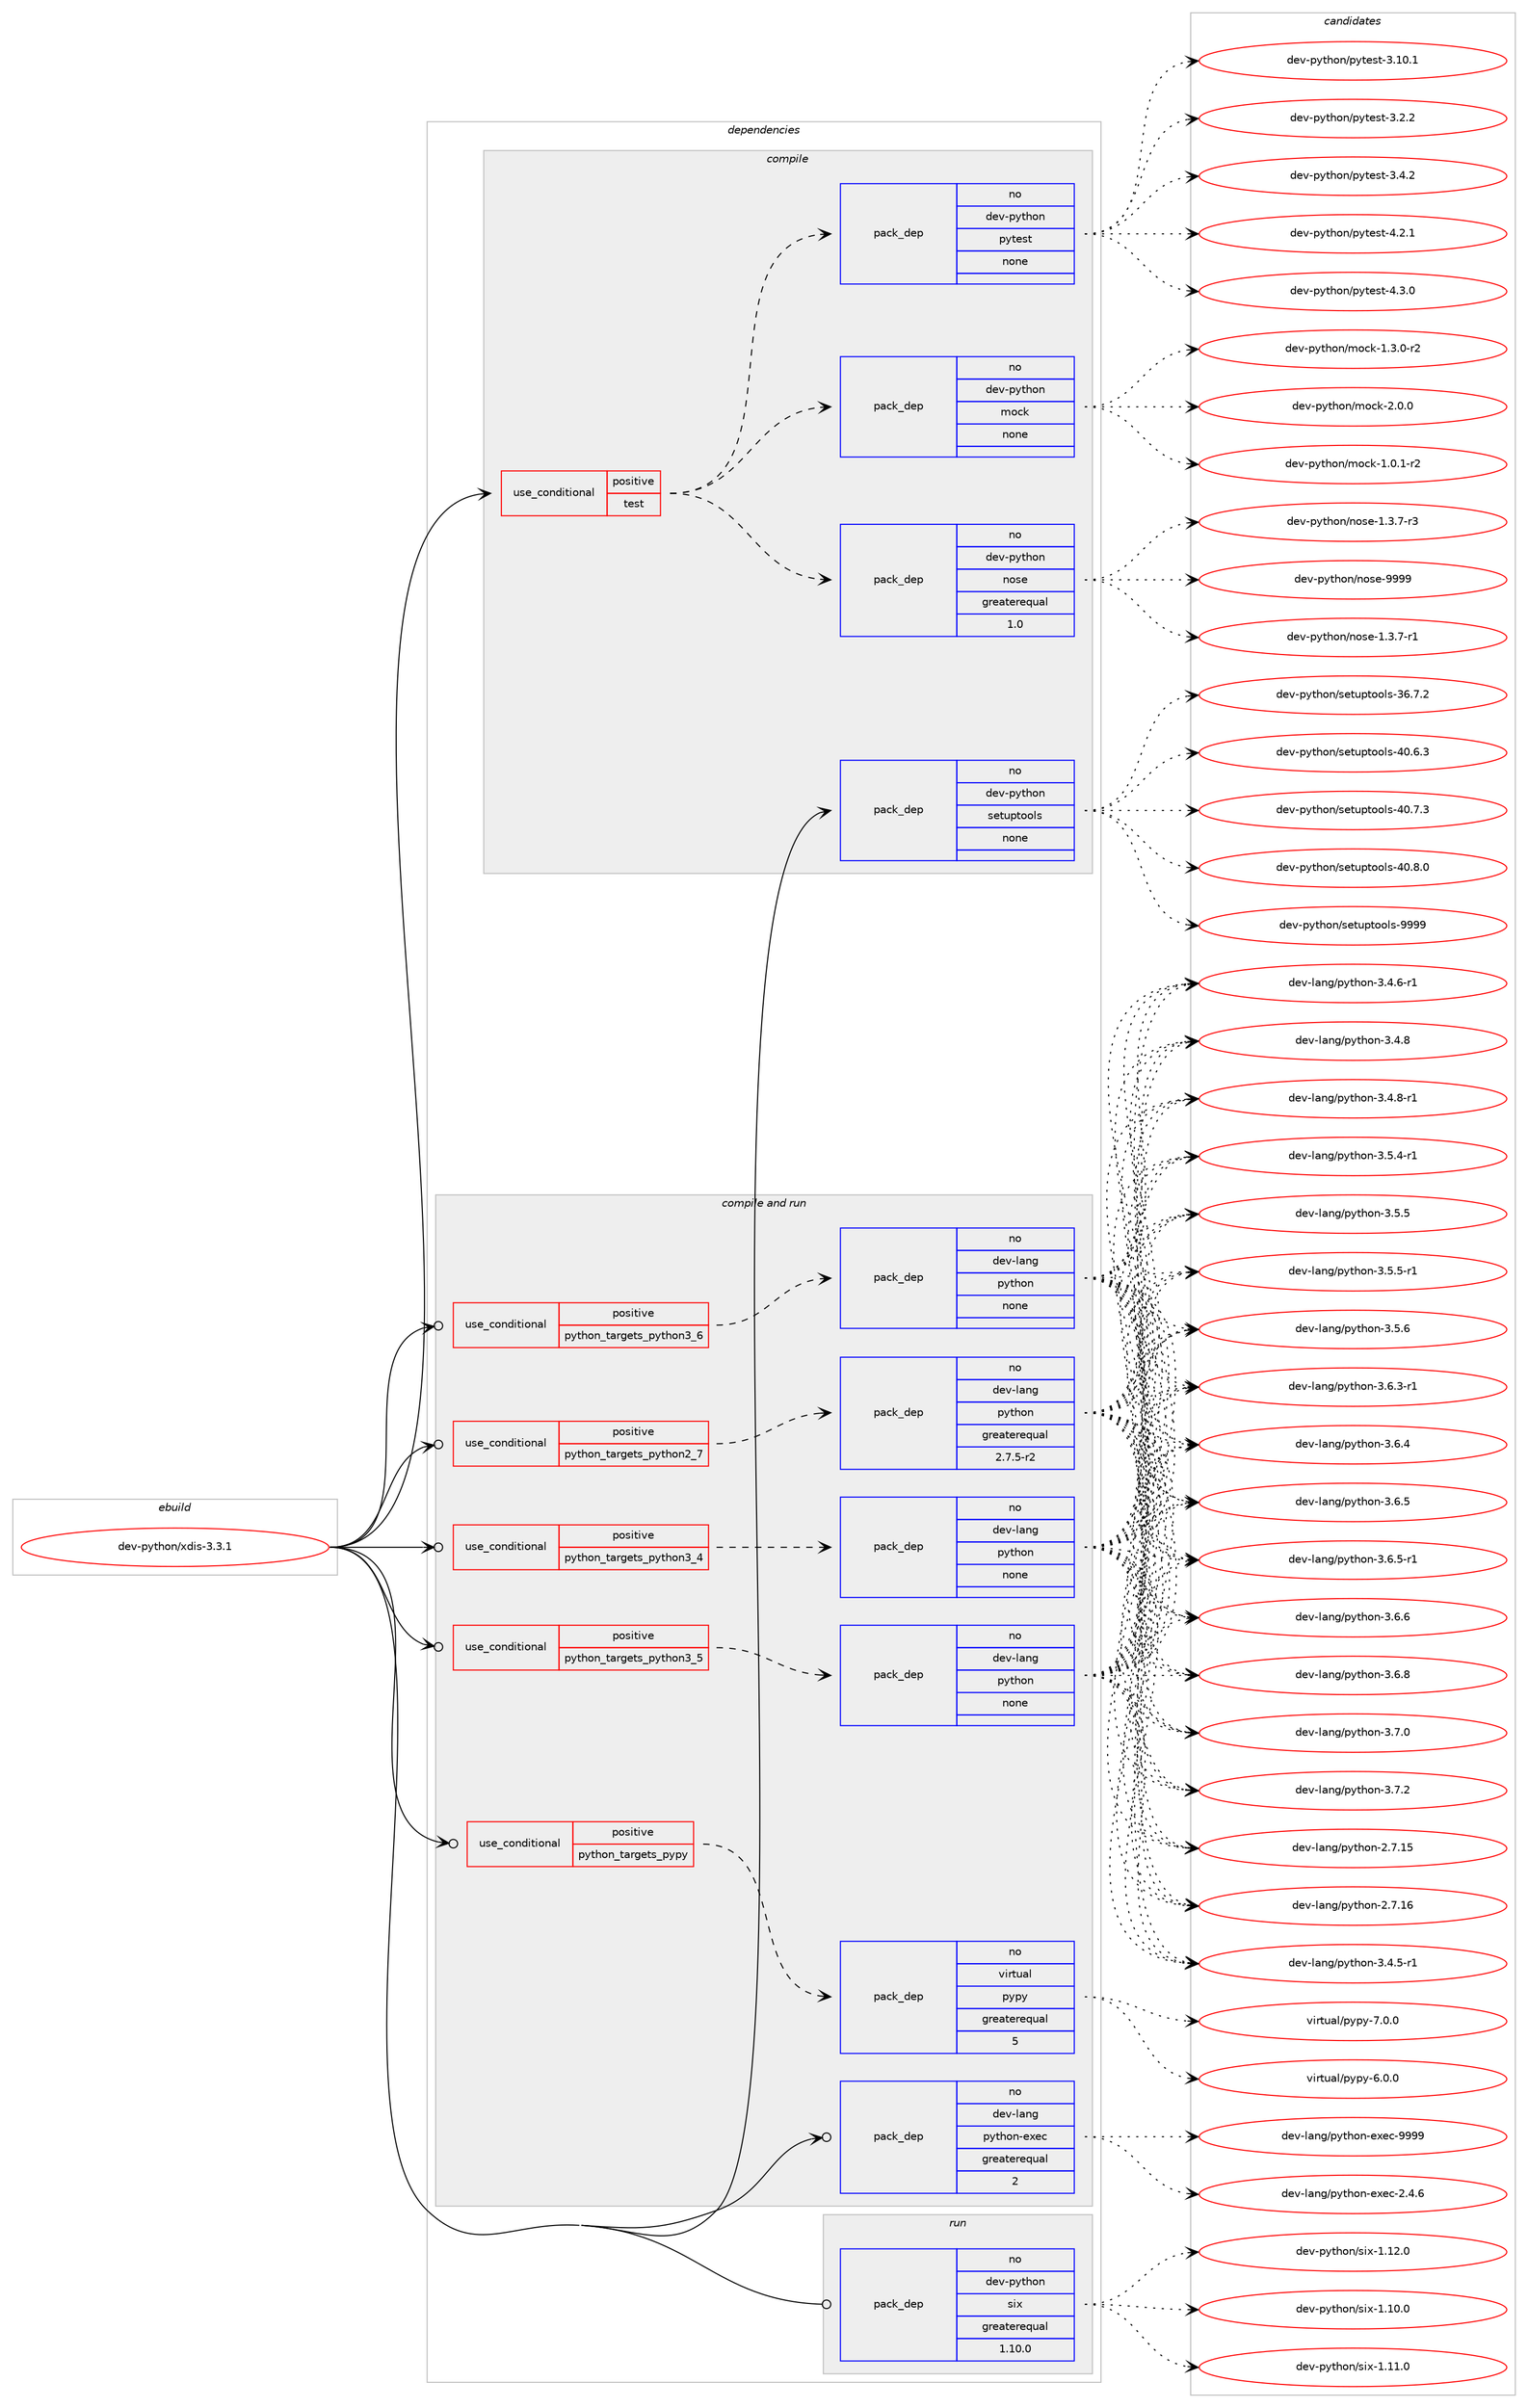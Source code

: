 digraph prolog {

# *************
# Graph options
# *************

newrank=true;
concentrate=true;
compound=true;
graph [rankdir=LR,fontname=Helvetica,fontsize=10,ranksep=1.5];#, ranksep=2.5, nodesep=0.2];
edge  [arrowhead=vee];
node  [fontname=Helvetica,fontsize=10];

# **********
# The ebuild
# **********

subgraph cluster_leftcol {
color=gray;
rank=same;
label=<<i>ebuild</i>>;
id [label="dev-python/xdis-3.3.1", color=red, width=4, href="../dev-python/xdis-3.3.1.svg"];
}

# ****************
# The dependencies
# ****************

subgraph cluster_midcol {
color=gray;
label=<<i>dependencies</i>>;
subgraph cluster_compile {
fillcolor="#eeeeee";
style=filled;
label=<<i>compile</i>>;
subgraph cond387055 {
dependency1448618 [label=<<TABLE BORDER="0" CELLBORDER="1" CELLSPACING="0" CELLPADDING="4"><TR><TD ROWSPAN="3" CELLPADDING="10">use_conditional</TD></TR><TR><TD>positive</TD></TR><TR><TD>test</TD></TR></TABLE>>, shape=none, color=red];
subgraph pack1038193 {
dependency1448619 [label=<<TABLE BORDER="0" CELLBORDER="1" CELLSPACING="0" CELLPADDING="4" WIDTH="220"><TR><TD ROWSPAN="6" CELLPADDING="30">pack_dep</TD></TR><TR><TD WIDTH="110">no</TD></TR><TR><TD>dev-python</TD></TR><TR><TD>nose</TD></TR><TR><TD>greaterequal</TD></TR><TR><TD>1.0</TD></TR></TABLE>>, shape=none, color=blue];
}
dependency1448618:e -> dependency1448619:w [weight=20,style="dashed",arrowhead="vee"];
subgraph pack1038194 {
dependency1448620 [label=<<TABLE BORDER="0" CELLBORDER="1" CELLSPACING="0" CELLPADDING="4" WIDTH="220"><TR><TD ROWSPAN="6" CELLPADDING="30">pack_dep</TD></TR><TR><TD WIDTH="110">no</TD></TR><TR><TD>dev-python</TD></TR><TR><TD>mock</TD></TR><TR><TD>none</TD></TR><TR><TD></TD></TR></TABLE>>, shape=none, color=blue];
}
dependency1448618:e -> dependency1448620:w [weight=20,style="dashed",arrowhead="vee"];
subgraph pack1038195 {
dependency1448621 [label=<<TABLE BORDER="0" CELLBORDER="1" CELLSPACING="0" CELLPADDING="4" WIDTH="220"><TR><TD ROWSPAN="6" CELLPADDING="30">pack_dep</TD></TR><TR><TD WIDTH="110">no</TD></TR><TR><TD>dev-python</TD></TR><TR><TD>pytest</TD></TR><TR><TD>none</TD></TR><TR><TD></TD></TR></TABLE>>, shape=none, color=blue];
}
dependency1448618:e -> dependency1448621:w [weight=20,style="dashed",arrowhead="vee"];
}
id:e -> dependency1448618:w [weight=20,style="solid",arrowhead="vee"];
subgraph pack1038196 {
dependency1448622 [label=<<TABLE BORDER="0" CELLBORDER="1" CELLSPACING="0" CELLPADDING="4" WIDTH="220"><TR><TD ROWSPAN="6" CELLPADDING="30">pack_dep</TD></TR><TR><TD WIDTH="110">no</TD></TR><TR><TD>dev-python</TD></TR><TR><TD>setuptools</TD></TR><TR><TD>none</TD></TR><TR><TD></TD></TR></TABLE>>, shape=none, color=blue];
}
id:e -> dependency1448622:w [weight=20,style="solid",arrowhead="vee"];
}
subgraph cluster_compileandrun {
fillcolor="#eeeeee";
style=filled;
label=<<i>compile and run</i>>;
subgraph cond387056 {
dependency1448623 [label=<<TABLE BORDER="0" CELLBORDER="1" CELLSPACING="0" CELLPADDING="4"><TR><TD ROWSPAN="3" CELLPADDING="10">use_conditional</TD></TR><TR><TD>positive</TD></TR><TR><TD>python_targets_pypy</TD></TR></TABLE>>, shape=none, color=red];
subgraph pack1038197 {
dependency1448624 [label=<<TABLE BORDER="0" CELLBORDER="1" CELLSPACING="0" CELLPADDING="4" WIDTH="220"><TR><TD ROWSPAN="6" CELLPADDING="30">pack_dep</TD></TR><TR><TD WIDTH="110">no</TD></TR><TR><TD>virtual</TD></TR><TR><TD>pypy</TD></TR><TR><TD>greaterequal</TD></TR><TR><TD>5</TD></TR></TABLE>>, shape=none, color=blue];
}
dependency1448623:e -> dependency1448624:w [weight=20,style="dashed",arrowhead="vee"];
}
id:e -> dependency1448623:w [weight=20,style="solid",arrowhead="odotvee"];
subgraph cond387057 {
dependency1448625 [label=<<TABLE BORDER="0" CELLBORDER="1" CELLSPACING="0" CELLPADDING="4"><TR><TD ROWSPAN="3" CELLPADDING="10">use_conditional</TD></TR><TR><TD>positive</TD></TR><TR><TD>python_targets_python2_7</TD></TR></TABLE>>, shape=none, color=red];
subgraph pack1038198 {
dependency1448626 [label=<<TABLE BORDER="0" CELLBORDER="1" CELLSPACING="0" CELLPADDING="4" WIDTH="220"><TR><TD ROWSPAN="6" CELLPADDING="30">pack_dep</TD></TR><TR><TD WIDTH="110">no</TD></TR><TR><TD>dev-lang</TD></TR><TR><TD>python</TD></TR><TR><TD>greaterequal</TD></TR><TR><TD>2.7.5-r2</TD></TR></TABLE>>, shape=none, color=blue];
}
dependency1448625:e -> dependency1448626:w [weight=20,style="dashed",arrowhead="vee"];
}
id:e -> dependency1448625:w [weight=20,style="solid",arrowhead="odotvee"];
subgraph cond387058 {
dependency1448627 [label=<<TABLE BORDER="0" CELLBORDER="1" CELLSPACING="0" CELLPADDING="4"><TR><TD ROWSPAN="3" CELLPADDING="10">use_conditional</TD></TR><TR><TD>positive</TD></TR><TR><TD>python_targets_python3_4</TD></TR></TABLE>>, shape=none, color=red];
subgraph pack1038199 {
dependency1448628 [label=<<TABLE BORDER="0" CELLBORDER="1" CELLSPACING="0" CELLPADDING="4" WIDTH="220"><TR><TD ROWSPAN="6" CELLPADDING="30">pack_dep</TD></TR><TR><TD WIDTH="110">no</TD></TR><TR><TD>dev-lang</TD></TR><TR><TD>python</TD></TR><TR><TD>none</TD></TR><TR><TD></TD></TR></TABLE>>, shape=none, color=blue];
}
dependency1448627:e -> dependency1448628:w [weight=20,style="dashed",arrowhead="vee"];
}
id:e -> dependency1448627:w [weight=20,style="solid",arrowhead="odotvee"];
subgraph cond387059 {
dependency1448629 [label=<<TABLE BORDER="0" CELLBORDER="1" CELLSPACING="0" CELLPADDING="4"><TR><TD ROWSPAN="3" CELLPADDING="10">use_conditional</TD></TR><TR><TD>positive</TD></TR><TR><TD>python_targets_python3_5</TD></TR></TABLE>>, shape=none, color=red];
subgraph pack1038200 {
dependency1448630 [label=<<TABLE BORDER="0" CELLBORDER="1" CELLSPACING="0" CELLPADDING="4" WIDTH="220"><TR><TD ROWSPAN="6" CELLPADDING="30">pack_dep</TD></TR><TR><TD WIDTH="110">no</TD></TR><TR><TD>dev-lang</TD></TR><TR><TD>python</TD></TR><TR><TD>none</TD></TR><TR><TD></TD></TR></TABLE>>, shape=none, color=blue];
}
dependency1448629:e -> dependency1448630:w [weight=20,style="dashed",arrowhead="vee"];
}
id:e -> dependency1448629:w [weight=20,style="solid",arrowhead="odotvee"];
subgraph cond387060 {
dependency1448631 [label=<<TABLE BORDER="0" CELLBORDER="1" CELLSPACING="0" CELLPADDING="4"><TR><TD ROWSPAN="3" CELLPADDING="10">use_conditional</TD></TR><TR><TD>positive</TD></TR><TR><TD>python_targets_python3_6</TD></TR></TABLE>>, shape=none, color=red];
subgraph pack1038201 {
dependency1448632 [label=<<TABLE BORDER="0" CELLBORDER="1" CELLSPACING="0" CELLPADDING="4" WIDTH="220"><TR><TD ROWSPAN="6" CELLPADDING="30">pack_dep</TD></TR><TR><TD WIDTH="110">no</TD></TR><TR><TD>dev-lang</TD></TR><TR><TD>python</TD></TR><TR><TD>none</TD></TR><TR><TD></TD></TR></TABLE>>, shape=none, color=blue];
}
dependency1448631:e -> dependency1448632:w [weight=20,style="dashed",arrowhead="vee"];
}
id:e -> dependency1448631:w [weight=20,style="solid",arrowhead="odotvee"];
subgraph pack1038202 {
dependency1448633 [label=<<TABLE BORDER="0" CELLBORDER="1" CELLSPACING="0" CELLPADDING="4" WIDTH="220"><TR><TD ROWSPAN="6" CELLPADDING="30">pack_dep</TD></TR><TR><TD WIDTH="110">no</TD></TR><TR><TD>dev-lang</TD></TR><TR><TD>python-exec</TD></TR><TR><TD>greaterequal</TD></TR><TR><TD>2</TD></TR></TABLE>>, shape=none, color=blue];
}
id:e -> dependency1448633:w [weight=20,style="solid",arrowhead="odotvee"];
}
subgraph cluster_run {
fillcolor="#eeeeee";
style=filled;
label=<<i>run</i>>;
subgraph pack1038203 {
dependency1448634 [label=<<TABLE BORDER="0" CELLBORDER="1" CELLSPACING="0" CELLPADDING="4" WIDTH="220"><TR><TD ROWSPAN="6" CELLPADDING="30">pack_dep</TD></TR><TR><TD WIDTH="110">no</TD></TR><TR><TD>dev-python</TD></TR><TR><TD>six</TD></TR><TR><TD>greaterequal</TD></TR><TR><TD>1.10.0</TD></TR></TABLE>>, shape=none, color=blue];
}
id:e -> dependency1448634:w [weight=20,style="solid",arrowhead="odot"];
}
}

# **************
# The candidates
# **************

subgraph cluster_choices {
rank=same;
color=gray;
label=<<i>candidates</i>>;

subgraph choice1038193 {
color=black;
nodesep=1;
choice10010111845112121116104111110471101111151014549465146554511449 [label="dev-python/nose-1.3.7-r1", color=red, width=4,href="../dev-python/nose-1.3.7-r1.svg"];
choice10010111845112121116104111110471101111151014549465146554511451 [label="dev-python/nose-1.3.7-r3", color=red, width=4,href="../dev-python/nose-1.3.7-r3.svg"];
choice10010111845112121116104111110471101111151014557575757 [label="dev-python/nose-9999", color=red, width=4,href="../dev-python/nose-9999.svg"];
dependency1448619:e -> choice10010111845112121116104111110471101111151014549465146554511449:w [style=dotted,weight="100"];
dependency1448619:e -> choice10010111845112121116104111110471101111151014549465146554511451:w [style=dotted,weight="100"];
dependency1448619:e -> choice10010111845112121116104111110471101111151014557575757:w [style=dotted,weight="100"];
}
subgraph choice1038194 {
color=black;
nodesep=1;
choice1001011184511212111610411111047109111991074549464846494511450 [label="dev-python/mock-1.0.1-r2", color=red, width=4,href="../dev-python/mock-1.0.1-r2.svg"];
choice1001011184511212111610411111047109111991074549465146484511450 [label="dev-python/mock-1.3.0-r2", color=red, width=4,href="../dev-python/mock-1.3.0-r2.svg"];
choice100101118451121211161041111104710911199107455046484648 [label="dev-python/mock-2.0.0", color=red, width=4,href="../dev-python/mock-2.0.0.svg"];
dependency1448620:e -> choice1001011184511212111610411111047109111991074549464846494511450:w [style=dotted,weight="100"];
dependency1448620:e -> choice1001011184511212111610411111047109111991074549465146484511450:w [style=dotted,weight="100"];
dependency1448620:e -> choice100101118451121211161041111104710911199107455046484648:w [style=dotted,weight="100"];
}
subgraph choice1038195 {
color=black;
nodesep=1;
choice100101118451121211161041111104711212111610111511645514649484649 [label="dev-python/pytest-3.10.1", color=red, width=4,href="../dev-python/pytest-3.10.1.svg"];
choice1001011184511212111610411111047112121116101115116455146504650 [label="dev-python/pytest-3.2.2", color=red, width=4,href="../dev-python/pytest-3.2.2.svg"];
choice1001011184511212111610411111047112121116101115116455146524650 [label="dev-python/pytest-3.4.2", color=red, width=4,href="../dev-python/pytest-3.4.2.svg"];
choice1001011184511212111610411111047112121116101115116455246504649 [label="dev-python/pytest-4.2.1", color=red, width=4,href="../dev-python/pytest-4.2.1.svg"];
choice1001011184511212111610411111047112121116101115116455246514648 [label="dev-python/pytest-4.3.0", color=red, width=4,href="../dev-python/pytest-4.3.0.svg"];
dependency1448621:e -> choice100101118451121211161041111104711212111610111511645514649484649:w [style=dotted,weight="100"];
dependency1448621:e -> choice1001011184511212111610411111047112121116101115116455146504650:w [style=dotted,weight="100"];
dependency1448621:e -> choice1001011184511212111610411111047112121116101115116455146524650:w [style=dotted,weight="100"];
dependency1448621:e -> choice1001011184511212111610411111047112121116101115116455246504649:w [style=dotted,weight="100"];
dependency1448621:e -> choice1001011184511212111610411111047112121116101115116455246514648:w [style=dotted,weight="100"];
}
subgraph choice1038196 {
color=black;
nodesep=1;
choice100101118451121211161041111104711510111611711211611111110811545515446554650 [label="dev-python/setuptools-36.7.2", color=red, width=4,href="../dev-python/setuptools-36.7.2.svg"];
choice100101118451121211161041111104711510111611711211611111110811545524846544651 [label="dev-python/setuptools-40.6.3", color=red, width=4,href="../dev-python/setuptools-40.6.3.svg"];
choice100101118451121211161041111104711510111611711211611111110811545524846554651 [label="dev-python/setuptools-40.7.3", color=red, width=4,href="../dev-python/setuptools-40.7.3.svg"];
choice100101118451121211161041111104711510111611711211611111110811545524846564648 [label="dev-python/setuptools-40.8.0", color=red, width=4,href="../dev-python/setuptools-40.8.0.svg"];
choice10010111845112121116104111110471151011161171121161111111081154557575757 [label="dev-python/setuptools-9999", color=red, width=4,href="../dev-python/setuptools-9999.svg"];
dependency1448622:e -> choice100101118451121211161041111104711510111611711211611111110811545515446554650:w [style=dotted,weight="100"];
dependency1448622:e -> choice100101118451121211161041111104711510111611711211611111110811545524846544651:w [style=dotted,weight="100"];
dependency1448622:e -> choice100101118451121211161041111104711510111611711211611111110811545524846554651:w [style=dotted,weight="100"];
dependency1448622:e -> choice100101118451121211161041111104711510111611711211611111110811545524846564648:w [style=dotted,weight="100"];
dependency1448622:e -> choice10010111845112121116104111110471151011161171121161111111081154557575757:w [style=dotted,weight="100"];
}
subgraph choice1038197 {
color=black;
nodesep=1;
choice1181051141161179710847112121112121455446484648 [label="virtual/pypy-6.0.0", color=red, width=4,href="../virtual/pypy-6.0.0.svg"];
choice1181051141161179710847112121112121455546484648 [label="virtual/pypy-7.0.0", color=red, width=4,href="../virtual/pypy-7.0.0.svg"];
dependency1448624:e -> choice1181051141161179710847112121112121455446484648:w [style=dotted,weight="100"];
dependency1448624:e -> choice1181051141161179710847112121112121455546484648:w [style=dotted,weight="100"];
}
subgraph choice1038198 {
color=black;
nodesep=1;
choice10010111845108971101034711212111610411111045504655464953 [label="dev-lang/python-2.7.15", color=red, width=4,href="../dev-lang/python-2.7.15.svg"];
choice10010111845108971101034711212111610411111045504655464954 [label="dev-lang/python-2.7.16", color=red, width=4,href="../dev-lang/python-2.7.16.svg"];
choice1001011184510897110103471121211161041111104551465246534511449 [label="dev-lang/python-3.4.5-r1", color=red, width=4,href="../dev-lang/python-3.4.5-r1.svg"];
choice1001011184510897110103471121211161041111104551465246544511449 [label="dev-lang/python-3.4.6-r1", color=red, width=4,href="../dev-lang/python-3.4.6-r1.svg"];
choice100101118451089711010347112121116104111110455146524656 [label="dev-lang/python-3.4.8", color=red, width=4,href="../dev-lang/python-3.4.8.svg"];
choice1001011184510897110103471121211161041111104551465246564511449 [label="dev-lang/python-3.4.8-r1", color=red, width=4,href="../dev-lang/python-3.4.8-r1.svg"];
choice1001011184510897110103471121211161041111104551465346524511449 [label="dev-lang/python-3.5.4-r1", color=red, width=4,href="../dev-lang/python-3.5.4-r1.svg"];
choice100101118451089711010347112121116104111110455146534653 [label="dev-lang/python-3.5.5", color=red, width=4,href="../dev-lang/python-3.5.5.svg"];
choice1001011184510897110103471121211161041111104551465346534511449 [label="dev-lang/python-3.5.5-r1", color=red, width=4,href="../dev-lang/python-3.5.5-r1.svg"];
choice100101118451089711010347112121116104111110455146534654 [label="dev-lang/python-3.5.6", color=red, width=4,href="../dev-lang/python-3.5.6.svg"];
choice1001011184510897110103471121211161041111104551465446514511449 [label="dev-lang/python-3.6.3-r1", color=red, width=4,href="../dev-lang/python-3.6.3-r1.svg"];
choice100101118451089711010347112121116104111110455146544652 [label="dev-lang/python-3.6.4", color=red, width=4,href="../dev-lang/python-3.6.4.svg"];
choice100101118451089711010347112121116104111110455146544653 [label="dev-lang/python-3.6.5", color=red, width=4,href="../dev-lang/python-3.6.5.svg"];
choice1001011184510897110103471121211161041111104551465446534511449 [label="dev-lang/python-3.6.5-r1", color=red, width=4,href="../dev-lang/python-3.6.5-r1.svg"];
choice100101118451089711010347112121116104111110455146544654 [label="dev-lang/python-3.6.6", color=red, width=4,href="../dev-lang/python-3.6.6.svg"];
choice100101118451089711010347112121116104111110455146544656 [label="dev-lang/python-3.6.8", color=red, width=4,href="../dev-lang/python-3.6.8.svg"];
choice100101118451089711010347112121116104111110455146554648 [label="dev-lang/python-3.7.0", color=red, width=4,href="../dev-lang/python-3.7.0.svg"];
choice100101118451089711010347112121116104111110455146554650 [label="dev-lang/python-3.7.2", color=red, width=4,href="../dev-lang/python-3.7.2.svg"];
dependency1448626:e -> choice10010111845108971101034711212111610411111045504655464953:w [style=dotted,weight="100"];
dependency1448626:e -> choice10010111845108971101034711212111610411111045504655464954:w [style=dotted,weight="100"];
dependency1448626:e -> choice1001011184510897110103471121211161041111104551465246534511449:w [style=dotted,weight="100"];
dependency1448626:e -> choice1001011184510897110103471121211161041111104551465246544511449:w [style=dotted,weight="100"];
dependency1448626:e -> choice100101118451089711010347112121116104111110455146524656:w [style=dotted,weight="100"];
dependency1448626:e -> choice1001011184510897110103471121211161041111104551465246564511449:w [style=dotted,weight="100"];
dependency1448626:e -> choice1001011184510897110103471121211161041111104551465346524511449:w [style=dotted,weight="100"];
dependency1448626:e -> choice100101118451089711010347112121116104111110455146534653:w [style=dotted,weight="100"];
dependency1448626:e -> choice1001011184510897110103471121211161041111104551465346534511449:w [style=dotted,weight="100"];
dependency1448626:e -> choice100101118451089711010347112121116104111110455146534654:w [style=dotted,weight="100"];
dependency1448626:e -> choice1001011184510897110103471121211161041111104551465446514511449:w [style=dotted,weight="100"];
dependency1448626:e -> choice100101118451089711010347112121116104111110455146544652:w [style=dotted,weight="100"];
dependency1448626:e -> choice100101118451089711010347112121116104111110455146544653:w [style=dotted,weight="100"];
dependency1448626:e -> choice1001011184510897110103471121211161041111104551465446534511449:w [style=dotted,weight="100"];
dependency1448626:e -> choice100101118451089711010347112121116104111110455146544654:w [style=dotted,weight="100"];
dependency1448626:e -> choice100101118451089711010347112121116104111110455146544656:w [style=dotted,weight="100"];
dependency1448626:e -> choice100101118451089711010347112121116104111110455146554648:w [style=dotted,weight="100"];
dependency1448626:e -> choice100101118451089711010347112121116104111110455146554650:w [style=dotted,weight="100"];
}
subgraph choice1038199 {
color=black;
nodesep=1;
choice10010111845108971101034711212111610411111045504655464953 [label="dev-lang/python-2.7.15", color=red, width=4,href="../dev-lang/python-2.7.15.svg"];
choice10010111845108971101034711212111610411111045504655464954 [label="dev-lang/python-2.7.16", color=red, width=4,href="../dev-lang/python-2.7.16.svg"];
choice1001011184510897110103471121211161041111104551465246534511449 [label="dev-lang/python-3.4.5-r1", color=red, width=4,href="../dev-lang/python-3.4.5-r1.svg"];
choice1001011184510897110103471121211161041111104551465246544511449 [label="dev-lang/python-3.4.6-r1", color=red, width=4,href="../dev-lang/python-3.4.6-r1.svg"];
choice100101118451089711010347112121116104111110455146524656 [label="dev-lang/python-3.4.8", color=red, width=4,href="../dev-lang/python-3.4.8.svg"];
choice1001011184510897110103471121211161041111104551465246564511449 [label="dev-lang/python-3.4.8-r1", color=red, width=4,href="../dev-lang/python-3.4.8-r1.svg"];
choice1001011184510897110103471121211161041111104551465346524511449 [label="dev-lang/python-3.5.4-r1", color=red, width=4,href="../dev-lang/python-3.5.4-r1.svg"];
choice100101118451089711010347112121116104111110455146534653 [label="dev-lang/python-3.5.5", color=red, width=4,href="../dev-lang/python-3.5.5.svg"];
choice1001011184510897110103471121211161041111104551465346534511449 [label="dev-lang/python-3.5.5-r1", color=red, width=4,href="../dev-lang/python-3.5.5-r1.svg"];
choice100101118451089711010347112121116104111110455146534654 [label="dev-lang/python-3.5.6", color=red, width=4,href="../dev-lang/python-3.5.6.svg"];
choice1001011184510897110103471121211161041111104551465446514511449 [label="dev-lang/python-3.6.3-r1", color=red, width=4,href="../dev-lang/python-3.6.3-r1.svg"];
choice100101118451089711010347112121116104111110455146544652 [label="dev-lang/python-3.6.4", color=red, width=4,href="../dev-lang/python-3.6.4.svg"];
choice100101118451089711010347112121116104111110455146544653 [label="dev-lang/python-3.6.5", color=red, width=4,href="../dev-lang/python-3.6.5.svg"];
choice1001011184510897110103471121211161041111104551465446534511449 [label="dev-lang/python-3.6.5-r1", color=red, width=4,href="../dev-lang/python-3.6.5-r1.svg"];
choice100101118451089711010347112121116104111110455146544654 [label="dev-lang/python-3.6.6", color=red, width=4,href="../dev-lang/python-3.6.6.svg"];
choice100101118451089711010347112121116104111110455146544656 [label="dev-lang/python-3.6.8", color=red, width=4,href="../dev-lang/python-3.6.8.svg"];
choice100101118451089711010347112121116104111110455146554648 [label="dev-lang/python-3.7.0", color=red, width=4,href="../dev-lang/python-3.7.0.svg"];
choice100101118451089711010347112121116104111110455146554650 [label="dev-lang/python-3.7.2", color=red, width=4,href="../dev-lang/python-3.7.2.svg"];
dependency1448628:e -> choice10010111845108971101034711212111610411111045504655464953:w [style=dotted,weight="100"];
dependency1448628:e -> choice10010111845108971101034711212111610411111045504655464954:w [style=dotted,weight="100"];
dependency1448628:e -> choice1001011184510897110103471121211161041111104551465246534511449:w [style=dotted,weight="100"];
dependency1448628:e -> choice1001011184510897110103471121211161041111104551465246544511449:w [style=dotted,weight="100"];
dependency1448628:e -> choice100101118451089711010347112121116104111110455146524656:w [style=dotted,weight="100"];
dependency1448628:e -> choice1001011184510897110103471121211161041111104551465246564511449:w [style=dotted,weight="100"];
dependency1448628:e -> choice1001011184510897110103471121211161041111104551465346524511449:w [style=dotted,weight="100"];
dependency1448628:e -> choice100101118451089711010347112121116104111110455146534653:w [style=dotted,weight="100"];
dependency1448628:e -> choice1001011184510897110103471121211161041111104551465346534511449:w [style=dotted,weight="100"];
dependency1448628:e -> choice100101118451089711010347112121116104111110455146534654:w [style=dotted,weight="100"];
dependency1448628:e -> choice1001011184510897110103471121211161041111104551465446514511449:w [style=dotted,weight="100"];
dependency1448628:e -> choice100101118451089711010347112121116104111110455146544652:w [style=dotted,weight="100"];
dependency1448628:e -> choice100101118451089711010347112121116104111110455146544653:w [style=dotted,weight="100"];
dependency1448628:e -> choice1001011184510897110103471121211161041111104551465446534511449:w [style=dotted,weight="100"];
dependency1448628:e -> choice100101118451089711010347112121116104111110455146544654:w [style=dotted,weight="100"];
dependency1448628:e -> choice100101118451089711010347112121116104111110455146544656:w [style=dotted,weight="100"];
dependency1448628:e -> choice100101118451089711010347112121116104111110455146554648:w [style=dotted,weight="100"];
dependency1448628:e -> choice100101118451089711010347112121116104111110455146554650:w [style=dotted,weight="100"];
}
subgraph choice1038200 {
color=black;
nodesep=1;
choice10010111845108971101034711212111610411111045504655464953 [label="dev-lang/python-2.7.15", color=red, width=4,href="../dev-lang/python-2.7.15.svg"];
choice10010111845108971101034711212111610411111045504655464954 [label="dev-lang/python-2.7.16", color=red, width=4,href="../dev-lang/python-2.7.16.svg"];
choice1001011184510897110103471121211161041111104551465246534511449 [label="dev-lang/python-3.4.5-r1", color=red, width=4,href="../dev-lang/python-3.4.5-r1.svg"];
choice1001011184510897110103471121211161041111104551465246544511449 [label="dev-lang/python-3.4.6-r1", color=red, width=4,href="../dev-lang/python-3.4.6-r1.svg"];
choice100101118451089711010347112121116104111110455146524656 [label="dev-lang/python-3.4.8", color=red, width=4,href="../dev-lang/python-3.4.8.svg"];
choice1001011184510897110103471121211161041111104551465246564511449 [label="dev-lang/python-3.4.8-r1", color=red, width=4,href="../dev-lang/python-3.4.8-r1.svg"];
choice1001011184510897110103471121211161041111104551465346524511449 [label="dev-lang/python-3.5.4-r1", color=red, width=4,href="../dev-lang/python-3.5.4-r1.svg"];
choice100101118451089711010347112121116104111110455146534653 [label="dev-lang/python-3.5.5", color=red, width=4,href="../dev-lang/python-3.5.5.svg"];
choice1001011184510897110103471121211161041111104551465346534511449 [label="dev-lang/python-3.5.5-r1", color=red, width=4,href="../dev-lang/python-3.5.5-r1.svg"];
choice100101118451089711010347112121116104111110455146534654 [label="dev-lang/python-3.5.6", color=red, width=4,href="../dev-lang/python-3.5.6.svg"];
choice1001011184510897110103471121211161041111104551465446514511449 [label="dev-lang/python-3.6.3-r1", color=red, width=4,href="../dev-lang/python-3.6.3-r1.svg"];
choice100101118451089711010347112121116104111110455146544652 [label="dev-lang/python-3.6.4", color=red, width=4,href="../dev-lang/python-3.6.4.svg"];
choice100101118451089711010347112121116104111110455146544653 [label="dev-lang/python-3.6.5", color=red, width=4,href="../dev-lang/python-3.6.5.svg"];
choice1001011184510897110103471121211161041111104551465446534511449 [label="dev-lang/python-3.6.5-r1", color=red, width=4,href="../dev-lang/python-3.6.5-r1.svg"];
choice100101118451089711010347112121116104111110455146544654 [label="dev-lang/python-3.6.6", color=red, width=4,href="../dev-lang/python-3.6.6.svg"];
choice100101118451089711010347112121116104111110455146544656 [label="dev-lang/python-3.6.8", color=red, width=4,href="../dev-lang/python-3.6.8.svg"];
choice100101118451089711010347112121116104111110455146554648 [label="dev-lang/python-3.7.0", color=red, width=4,href="../dev-lang/python-3.7.0.svg"];
choice100101118451089711010347112121116104111110455146554650 [label="dev-lang/python-3.7.2", color=red, width=4,href="../dev-lang/python-3.7.2.svg"];
dependency1448630:e -> choice10010111845108971101034711212111610411111045504655464953:w [style=dotted,weight="100"];
dependency1448630:e -> choice10010111845108971101034711212111610411111045504655464954:w [style=dotted,weight="100"];
dependency1448630:e -> choice1001011184510897110103471121211161041111104551465246534511449:w [style=dotted,weight="100"];
dependency1448630:e -> choice1001011184510897110103471121211161041111104551465246544511449:w [style=dotted,weight="100"];
dependency1448630:e -> choice100101118451089711010347112121116104111110455146524656:w [style=dotted,weight="100"];
dependency1448630:e -> choice1001011184510897110103471121211161041111104551465246564511449:w [style=dotted,weight="100"];
dependency1448630:e -> choice1001011184510897110103471121211161041111104551465346524511449:w [style=dotted,weight="100"];
dependency1448630:e -> choice100101118451089711010347112121116104111110455146534653:w [style=dotted,weight="100"];
dependency1448630:e -> choice1001011184510897110103471121211161041111104551465346534511449:w [style=dotted,weight="100"];
dependency1448630:e -> choice100101118451089711010347112121116104111110455146534654:w [style=dotted,weight="100"];
dependency1448630:e -> choice1001011184510897110103471121211161041111104551465446514511449:w [style=dotted,weight="100"];
dependency1448630:e -> choice100101118451089711010347112121116104111110455146544652:w [style=dotted,weight="100"];
dependency1448630:e -> choice100101118451089711010347112121116104111110455146544653:w [style=dotted,weight="100"];
dependency1448630:e -> choice1001011184510897110103471121211161041111104551465446534511449:w [style=dotted,weight="100"];
dependency1448630:e -> choice100101118451089711010347112121116104111110455146544654:w [style=dotted,weight="100"];
dependency1448630:e -> choice100101118451089711010347112121116104111110455146544656:w [style=dotted,weight="100"];
dependency1448630:e -> choice100101118451089711010347112121116104111110455146554648:w [style=dotted,weight="100"];
dependency1448630:e -> choice100101118451089711010347112121116104111110455146554650:w [style=dotted,weight="100"];
}
subgraph choice1038201 {
color=black;
nodesep=1;
choice10010111845108971101034711212111610411111045504655464953 [label="dev-lang/python-2.7.15", color=red, width=4,href="../dev-lang/python-2.7.15.svg"];
choice10010111845108971101034711212111610411111045504655464954 [label="dev-lang/python-2.7.16", color=red, width=4,href="../dev-lang/python-2.7.16.svg"];
choice1001011184510897110103471121211161041111104551465246534511449 [label="dev-lang/python-3.4.5-r1", color=red, width=4,href="../dev-lang/python-3.4.5-r1.svg"];
choice1001011184510897110103471121211161041111104551465246544511449 [label="dev-lang/python-3.4.6-r1", color=red, width=4,href="../dev-lang/python-3.4.6-r1.svg"];
choice100101118451089711010347112121116104111110455146524656 [label="dev-lang/python-3.4.8", color=red, width=4,href="../dev-lang/python-3.4.8.svg"];
choice1001011184510897110103471121211161041111104551465246564511449 [label="dev-lang/python-3.4.8-r1", color=red, width=4,href="../dev-lang/python-3.4.8-r1.svg"];
choice1001011184510897110103471121211161041111104551465346524511449 [label="dev-lang/python-3.5.4-r1", color=red, width=4,href="../dev-lang/python-3.5.4-r1.svg"];
choice100101118451089711010347112121116104111110455146534653 [label="dev-lang/python-3.5.5", color=red, width=4,href="../dev-lang/python-3.5.5.svg"];
choice1001011184510897110103471121211161041111104551465346534511449 [label="dev-lang/python-3.5.5-r1", color=red, width=4,href="../dev-lang/python-3.5.5-r1.svg"];
choice100101118451089711010347112121116104111110455146534654 [label="dev-lang/python-3.5.6", color=red, width=4,href="../dev-lang/python-3.5.6.svg"];
choice1001011184510897110103471121211161041111104551465446514511449 [label="dev-lang/python-3.6.3-r1", color=red, width=4,href="../dev-lang/python-3.6.3-r1.svg"];
choice100101118451089711010347112121116104111110455146544652 [label="dev-lang/python-3.6.4", color=red, width=4,href="../dev-lang/python-3.6.4.svg"];
choice100101118451089711010347112121116104111110455146544653 [label="dev-lang/python-3.6.5", color=red, width=4,href="../dev-lang/python-3.6.5.svg"];
choice1001011184510897110103471121211161041111104551465446534511449 [label="dev-lang/python-3.6.5-r1", color=red, width=4,href="../dev-lang/python-3.6.5-r1.svg"];
choice100101118451089711010347112121116104111110455146544654 [label="dev-lang/python-3.6.6", color=red, width=4,href="../dev-lang/python-3.6.6.svg"];
choice100101118451089711010347112121116104111110455146544656 [label="dev-lang/python-3.6.8", color=red, width=4,href="../dev-lang/python-3.6.8.svg"];
choice100101118451089711010347112121116104111110455146554648 [label="dev-lang/python-3.7.0", color=red, width=4,href="../dev-lang/python-3.7.0.svg"];
choice100101118451089711010347112121116104111110455146554650 [label="dev-lang/python-3.7.2", color=red, width=4,href="../dev-lang/python-3.7.2.svg"];
dependency1448632:e -> choice10010111845108971101034711212111610411111045504655464953:w [style=dotted,weight="100"];
dependency1448632:e -> choice10010111845108971101034711212111610411111045504655464954:w [style=dotted,weight="100"];
dependency1448632:e -> choice1001011184510897110103471121211161041111104551465246534511449:w [style=dotted,weight="100"];
dependency1448632:e -> choice1001011184510897110103471121211161041111104551465246544511449:w [style=dotted,weight="100"];
dependency1448632:e -> choice100101118451089711010347112121116104111110455146524656:w [style=dotted,weight="100"];
dependency1448632:e -> choice1001011184510897110103471121211161041111104551465246564511449:w [style=dotted,weight="100"];
dependency1448632:e -> choice1001011184510897110103471121211161041111104551465346524511449:w [style=dotted,weight="100"];
dependency1448632:e -> choice100101118451089711010347112121116104111110455146534653:w [style=dotted,weight="100"];
dependency1448632:e -> choice1001011184510897110103471121211161041111104551465346534511449:w [style=dotted,weight="100"];
dependency1448632:e -> choice100101118451089711010347112121116104111110455146534654:w [style=dotted,weight="100"];
dependency1448632:e -> choice1001011184510897110103471121211161041111104551465446514511449:w [style=dotted,weight="100"];
dependency1448632:e -> choice100101118451089711010347112121116104111110455146544652:w [style=dotted,weight="100"];
dependency1448632:e -> choice100101118451089711010347112121116104111110455146544653:w [style=dotted,weight="100"];
dependency1448632:e -> choice1001011184510897110103471121211161041111104551465446534511449:w [style=dotted,weight="100"];
dependency1448632:e -> choice100101118451089711010347112121116104111110455146544654:w [style=dotted,weight="100"];
dependency1448632:e -> choice100101118451089711010347112121116104111110455146544656:w [style=dotted,weight="100"];
dependency1448632:e -> choice100101118451089711010347112121116104111110455146554648:w [style=dotted,weight="100"];
dependency1448632:e -> choice100101118451089711010347112121116104111110455146554650:w [style=dotted,weight="100"];
}
subgraph choice1038202 {
color=black;
nodesep=1;
choice1001011184510897110103471121211161041111104510112010199455046524654 [label="dev-lang/python-exec-2.4.6", color=red, width=4,href="../dev-lang/python-exec-2.4.6.svg"];
choice10010111845108971101034711212111610411111045101120101994557575757 [label="dev-lang/python-exec-9999", color=red, width=4,href="../dev-lang/python-exec-9999.svg"];
dependency1448633:e -> choice1001011184510897110103471121211161041111104510112010199455046524654:w [style=dotted,weight="100"];
dependency1448633:e -> choice10010111845108971101034711212111610411111045101120101994557575757:w [style=dotted,weight="100"];
}
subgraph choice1038203 {
color=black;
nodesep=1;
choice100101118451121211161041111104711510512045494649484648 [label="dev-python/six-1.10.0", color=red, width=4,href="../dev-python/six-1.10.0.svg"];
choice100101118451121211161041111104711510512045494649494648 [label="dev-python/six-1.11.0", color=red, width=4,href="../dev-python/six-1.11.0.svg"];
choice100101118451121211161041111104711510512045494649504648 [label="dev-python/six-1.12.0", color=red, width=4,href="../dev-python/six-1.12.0.svg"];
dependency1448634:e -> choice100101118451121211161041111104711510512045494649484648:w [style=dotted,weight="100"];
dependency1448634:e -> choice100101118451121211161041111104711510512045494649494648:w [style=dotted,weight="100"];
dependency1448634:e -> choice100101118451121211161041111104711510512045494649504648:w [style=dotted,weight="100"];
}
}

}
